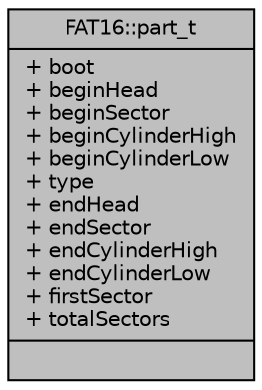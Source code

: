 digraph "FAT16::part_t"
{
  edge [fontname="Helvetica",fontsize="10",labelfontname="Helvetica",labelfontsize="10"];
  node [fontname="Helvetica",fontsize="10",shape=record];
  Node1 [label="{FAT16::part_t\n|+ boot\l+ beginHead\l+ beginSector\l+ beginCylinderHigh\l+ beginCylinderLow\l+ type\l+ endHead\l+ endSector\l+ endCylinderHigh\l+ endCylinderLow\l+ firstSector\l+ totalSectors\l|}",height=0.2,width=0.4,color="black", fillcolor="grey75", style="filled", fontcolor="black"];
}
